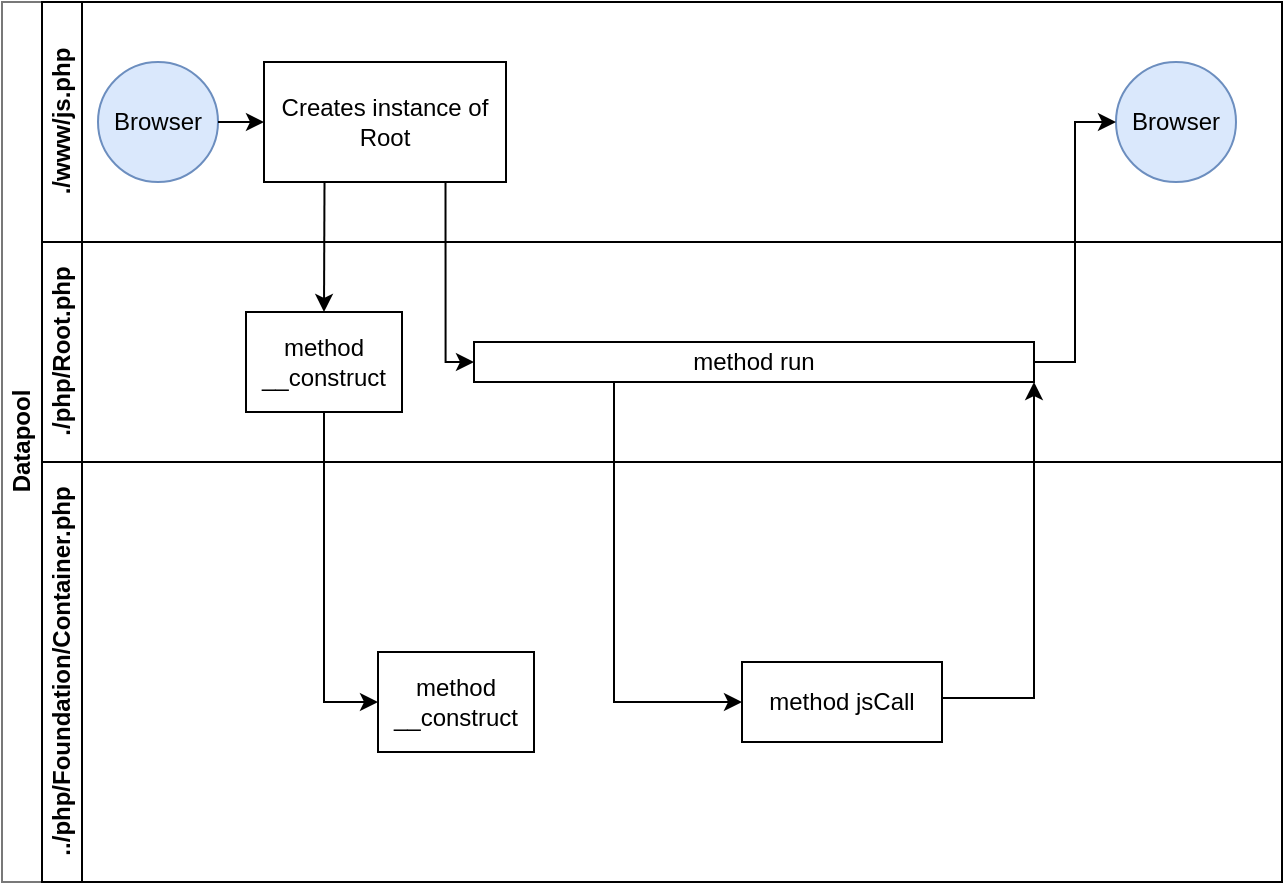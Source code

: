 <mxfile version="22.1.7" type="device">
  <diagram id="prtHgNgQTEPvFCAcTncT" name="Page-1">
    <mxGraphModel dx="1434" dy="698" grid="1" gridSize="10" guides="1" tooltips="1" connect="1" arrows="1" fold="1" page="1" pageScale="1" pageWidth="827" pageHeight="1169" math="0" shadow="0">
      <root>
        <mxCell id="0" />
        <mxCell id="1" parent="0" />
        <mxCell id="dNxyNK7c78bLwvsdeMH5-19" value="Datapool" style="swimlane;html=1;childLayout=stackLayout;resizeParent=1;resizeParentMax=0;horizontal=0;startSize=20;horizontalStack=0;strokeColor=#787878;" parent="1" vertex="1">
          <mxGeometry x="40" y="122" width="640" height="440" as="geometry" />
        </mxCell>
        <mxCell id="dNxyNK7c78bLwvsdeMH5-20" value="./www/js.php" style="swimlane;html=1;startSize=20;horizontal=0;" parent="dNxyNK7c78bLwvsdeMH5-19" vertex="1">
          <mxGeometry x="20" width="620" height="120" as="geometry" />
        </mxCell>
        <mxCell id="dNxyNK7c78bLwvsdeMH5-23" value="Browser" style="ellipse;whiteSpace=wrap;html=1;fillColor=#dae8fc;strokeColor=#6c8ebf;" parent="dNxyNK7c78bLwvsdeMH5-20" vertex="1">
          <mxGeometry x="28" y="30" width="60" height="60" as="geometry" />
        </mxCell>
        <mxCell id="dNxyNK7c78bLwvsdeMH5-24" value="Creates instance of&lt;br&gt;Root" style="rounded=0;whiteSpace=wrap;html=1;fontFamily=Helvetica;fontSize=12;fontColor=#000000;align=center;" parent="dNxyNK7c78bLwvsdeMH5-20" vertex="1">
          <mxGeometry x="111" y="30" width="121" height="60" as="geometry" />
        </mxCell>
        <mxCell id="dNxyNK7c78bLwvsdeMH5-32" value="Browser" style="ellipse;whiteSpace=wrap;html=1;fillColor=#dae8fc;strokeColor=#6c8ebf;" parent="dNxyNK7c78bLwvsdeMH5-20" vertex="1">
          <mxGeometry x="537" y="30" width="60" height="60" as="geometry" />
        </mxCell>
        <mxCell id="dNxyNK7c78bLwvsdeMH5-25" value="" style="edgeStyle=orthogonalEdgeStyle;rounded=0;orthogonalLoop=1;jettySize=auto;html=1;entryX=0;entryY=0.5;entryDx=0;entryDy=0;" parent="dNxyNK7c78bLwvsdeMH5-20" source="dNxyNK7c78bLwvsdeMH5-23" target="dNxyNK7c78bLwvsdeMH5-24" edge="1">
          <mxGeometry relative="1" as="geometry" />
        </mxCell>
        <mxCell id="hF1_7_iLyHvrhmtnyJ__-1" value="&lt;div&gt;./php/Root.php&lt;/div&gt;" style="swimlane;html=1;startSize=20;horizontal=0;" parent="dNxyNK7c78bLwvsdeMH5-19" vertex="1">
          <mxGeometry x="20" y="120" width="620" height="110" as="geometry" />
        </mxCell>
        <mxCell id="hF1_7_iLyHvrhmtnyJ__-3" value="method run" style="rounded=0;whiteSpace=wrap;html=1;fontFamily=Helvetica;fontSize=12;fontColor=#000000;align=center;" parent="hF1_7_iLyHvrhmtnyJ__-1" vertex="1">
          <mxGeometry x="216" y="50" width="280" height="20" as="geometry" />
        </mxCell>
        <mxCell id="hF1_7_iLyHvrhmtnyJ__-17" value="&lt;div&gt;method&lt;/div&gt;&lt;div&gt;__construct&lt;/div&gt;" style="rounded=0;whiteSpace=wrap;html=1;fontFamily=Helvetica;fontSize=12;fontColor=#000000;align=center;" parent="hF1_7_iLyHvrhmtnyJ__-1" vertex="1">
          <mxGeometry x="102" y="35" width="78" height="50" as="geometry" />
        </mxCell>
        <mxCell id="dNxyNK7c78bLwvsdeMH5-21" value="../php/Foundation/Container.php" style="swimlane;html=1;startSize=20;horizontal=0;" parent="dNxyNK7c78bLwvsdeMH5-19" vertex="1">
          <mxGeometry x="20" y="230" width="620" height="210" as="geometry" />
        </mxCell>
        <mxCell id="dNxyNK7c78bLwvsdeMH5-26" value="method jsCall" style="rounded=0;whiteSpace=wrap;html=1;fontFamily=Helvetica;fontSize=12;fontColor=#000000;align=center;" parent="dNxyNK7c78bLwvsdeMH5-21" vertex="1">
          <mxGeometry x="350" y="100" width="100" height="40" as="geometry" />
        </mxCell>
        <mxCell id="hF1_7_iLyHvrhmtnyJ__-22" value="&lt;div&gt;method&lt;/div&gt;&lt;div&gt;__construct&lt;/div&gt;" style="rounded=0;whiteSpace=wrap;html=1;fontFamily=Helvetica;fontSize=12;fontColor=#000000;align=center;" parent="dNxyNK7c78bLwvsdeMH5-21" vertex="1">
          <mxGeometry x="168" y="95" width="78" height="50" as="geometry" />
        </mxCell>
        <mxCell id="hF1_7_iLyHvrhmtnyJ__-2" value="" style="edgeStyle=orthogonalEdgeStyle;rounded=0;orthogonalLoop=1;jettySize=auto;html=1;endArrow=classic;endFill=1;entryX=0;entryY=0.5;entryDx=0;entryDy=0;" parent="dNxyNK7c78bLwvsdeMH5-19" source="hF1_7_iLyHvrhmtnyJ__-3" target="dNxyNK7c78bLwvsdeMH5-32" edge="1">
          <mxGeometry relative="1" as="geometry" />
        </mxCell>
        <mxCell id="hF1_7_iLyHvrhmtnyJ__-20" value="" style="endArrow=classic;html=1;rounded=0;entryX=0.5;entryY=0;entryDx=0;entryDy=0;exitX=0.25;exitY=1;exitDx=0;exitDy=0;" parent="dNxyNK7c78bLwvsdeMH5-19" source="dNxyNK7c78bLwvsdeMH5-24" target="hF1_7_iLyHvrhmtnyJ__-17" edge="1">
          <mxGeometry width="50" height="50" relative="1" as="geometry">
            <mxPoint x="136" y="290" as="sourcePoint" />
            <mxPoint x="186" y="240" as="targetPoint" />
          </mxGeometry>
        </mxCell>
        <mxCell id="hF1_7_iLyHvrhmtnyJ__-25" value="" style="endArrow=classic;html=1;rounded=0;entryX=0;entryY=0.5;entryDx=0;entryDy=0;exitX=0.5;exitY=1;exitDx=0;exitDy=0;edgeStyle=orthogonalEdgeStyle;" parent="dNxyNK7c78bLwvsdeMH5-19" source="hF1_7_iLyHvrhmtnyJ__-17" target="hF1_7_iLyHvrhmtnyJ__-22" edge="1">
          <mxGeometry width="50" height="50" relative="1" as="geometry">
            <mxPoint x="136" y="290" as="sourcePoint" />
            <mxPoint x="186" y="240" as="targetPoint" />
          </mxGeometry>
        </mxCell>
        <mxCell id="hF1_7_iLyHvrhmtnyJ__-28" value="" style="endArrow=classic;html=1;rounded=0;entryX=0;entryY=0.5;entryDx=0;entryDy=0;exitX=0.75;exitY=1;exitDx=0;exitDy=0;edgeStyle=orthogonalEdgeStyle;" parent="dNxyNK7c78bLwvsdeMH5-19" source="dNxyNK7c78bLwvsdeMH5-24" target="hF1_7_iLyHvrhmtnyJ__-3" edge="1">
          <mxGeometry width="50" height="50" relative="1" as="geometry">
            <mxPoint x="136" y="290" as="sourcePoint" />
            <mxPoint x="186" y="240" as="targetPoint" />
          </mxGeometry>
        </mxCell>
        <mxCell id="hF1_7_iLyHvrhmtnyJ__-30" value="" style="endArrow=classic;html=1;rounded=0;entryX=0;entryY=0.5;entryDx=0;entryDy=0;exitX=0.25;exitY=1;exitDx=0;exitDy=0;edgeStyle=orthogonalEdgeStyle;" parent="dNxyNK7c78bLwvsdeMH5-19" source="hF1_7_iLyHvrhmtnyJ__-3" target="dNxyNK7c78bLwvsdeMH5-26" edge="1">
          <mxGeometry width="50" height="50" relative="1" as="geometry">
            <mxPoint x="136" y="290" as="sourcePoint" />
            <mxPoint x="186" y="240" as="targetPoint" />
            <Array as="points">
              <mxPoint x="306" y="350" />
            </Array>
          </mxGeometry>
        </mxCell>
        <mxCell id="hF1_7_iLyHvrhmtnyJ__-16" value="" style="edgeStyle=orthogonalEdgeStyle;rounded=0;orthogonalLoop=1;jettySize=auto;html=1;endArrow=classic;endFill=1;entryX=1;entryY=1;entryDx=0;entryDy=0;exitX=1;exitY=0.5;exitDx=0;exitDy=0;" parent="dNxyNK7c78bLwvsdeMH5-19" source="dNxyNK7c78bLwvsdeMH5-26" target="hF1_7_iLyHvrhmtnyJ__-3" edge="1">
          <mxGeometry relative="1" as="geometry">
            <mxPoint x="457" y="261" as="sourcePoint" />
            <mxPoint x="309" y="315" as="targetPoint" />
            <Array as="points">
              <mxPoint x="470" y="348" />
              <mxPoint x="516" y="348" />
            </Array>
          </mxGeometry>
        </mxCell>
      </root>
    </mxGraphModel>
  </diagram>
</mxfile>
